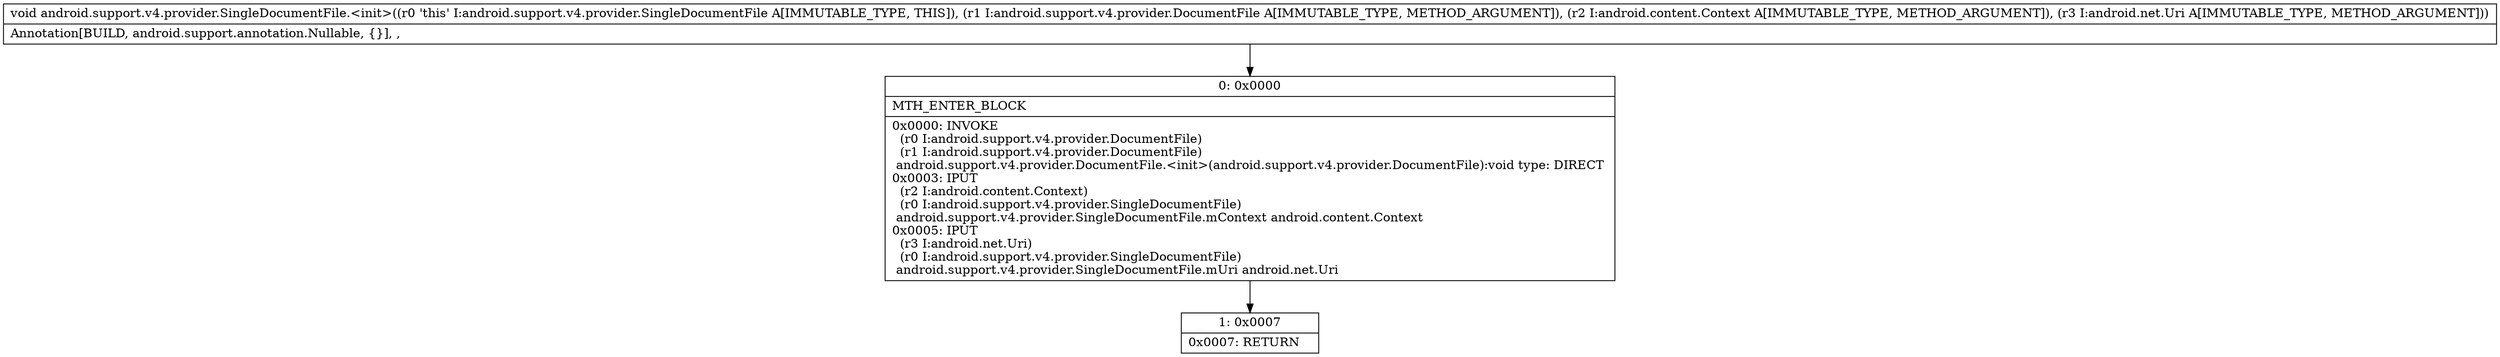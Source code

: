 digraph "CFG forandroid.support.v4.provider.SingleDocumentFile.\<init\>(Landroid\/support\/v4\/provider\/DocumentFile;Landroid\/content\/Context;Landroid\/net\/Uri;)V" {
Node_0 [shape=record,label="{0\:\ 0x0000|MTH_ENTER_BLOCK\l|0x0000: INVOKE  \l  (r0 I:android.support.v4.provider.DocumentFile)\l  (r1 I:android.support.v4.provider.DocumentFile)\l android.support.v4.provider.DocumentFile.\<init\>(android.support.v4.provider.DocumentFile):void type: DIRECT \l0x0003: IPUT  \l  (r2 I:android.content.Context)\l  (r0 I:android.support.v4.provider.SingleDocumentFile)\l android.support.v4.provider.SingleDocumentFile.mContext android.content.Context \l0x0005: IPUT  \l  (r3 I:android.net.Uri)\l  (r0 I:android.support.v4.provider.SingleDocumentFile)\l android.support.v4.provider.SingleDocumentFile.mUri android.net.Uri \l}"];
Node_1 [shape=record,label="{1\:\ 0x0007|0x0007: RETURN   \l}"];
MethodNode[shape=record,label="{void android.support.v4.provider.SingleDocumentFile.\<init\>((r0 'this' I:android.support.v4.provider.SingleDocumentFile A[IMMUTABLE_TYPE, THIS]), (r1 I:android.support.v4.provider.DocumentFile A[IMMUTABLE_TYPE, METHOD_ARGUMENT]), (r2 I:android.content.Context A[IMMUTABLE_TYPE, METHOD_ARGUMENT]), (r3 I:android.net.Uri A[IMMUTABLE_TYPE, METHOD_ARGUMENT]))  | Annotation[BUILD, android.support.annotation.Nullable, \{\}], , \l}"];
MethodNode -> Node_0;
Node_0 -> Node_1;
}

